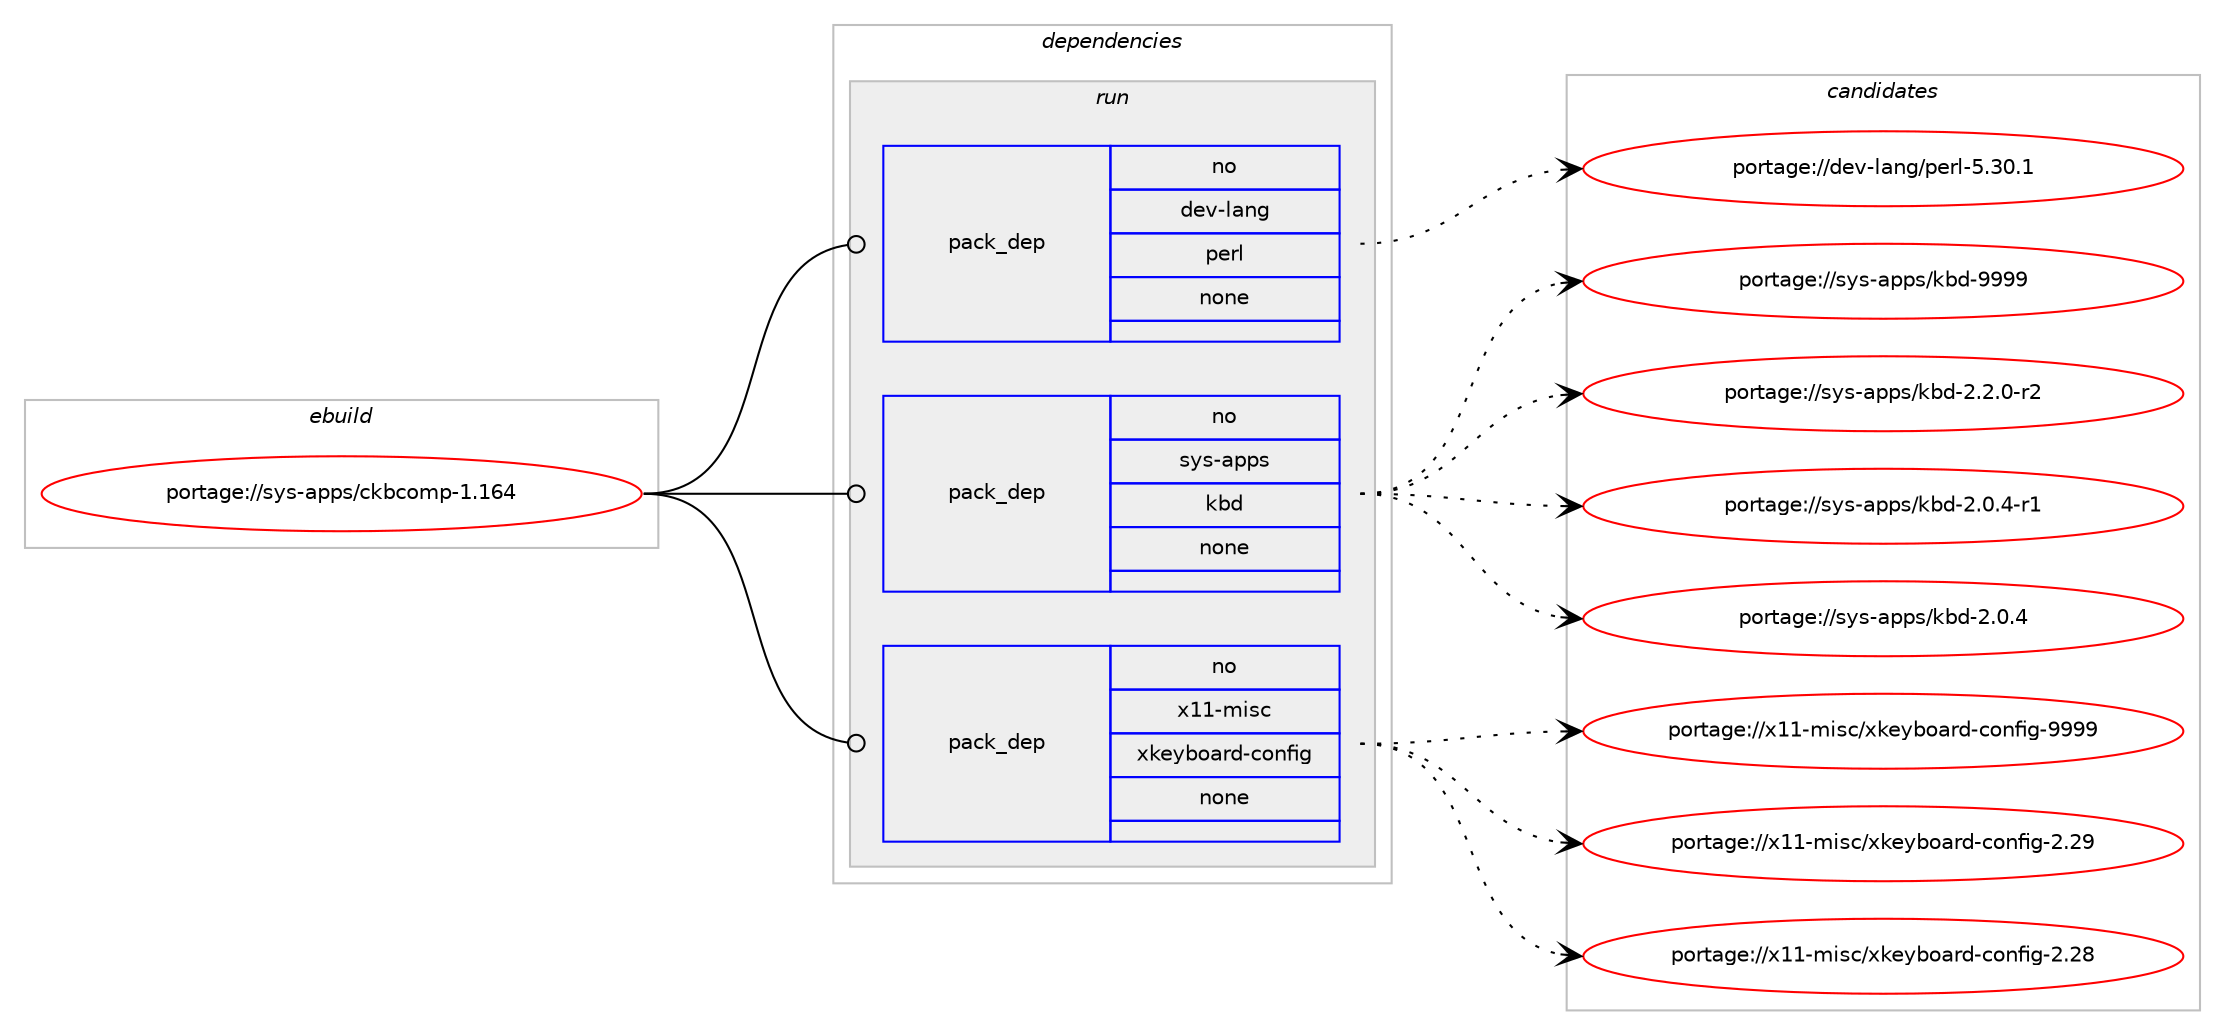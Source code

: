 digraph prolog {

# *************
# Graph options
# *************

newrank=true;
concentrate=true;
compound=true;
graph [rankdir=LR,fontname=Helvetica,fontsize=10,ranksep=1.5];#, ranksep=2.5, nodesep=0.2];
edge  [arrowhead=vee];
node  [fontname=Helvetica,fontsize=10];

# **********
# The ebuild
# **********

subgraph cluster_leftcol {
color=gray;
rank=same;
label=<<i>ebuild</i>>;
id [label="portage://sys-apps/ckbcomp-1.164", color=red, width=4, href="../sys-apps/ckbcomp-1.164.svg"];
}

# ****************
# The dependencies
# ****************

subgraph cluster_midcol {
color=gray;
label=<<i>dependencies</i>>;
subgraph cluster_compile {
fillcolor="#eeeeee";
style=filled;
label=<<i>compile</i>>;
}
subgraph cluster_compileandrun {
fillcolor="#eeeeee";
style=filled;
label=<<i>compile and run</i>>;
}
subgraph cluster_run {
fillcolor="#eeeeee";
style=filled;
label=<<i>run</i>>;
subgraph pack34244 {
dependency44952 [label=<<TABLE BORDER="0" CELLBORDER="1" CELLSPACING="0" CELLPADDING="4" WIDTH="220"><TR><TD ROWSPAN="6" CELLPADDING="30">pack_dep</TD></TR><TR><TD WIDTH="110">no</TD></TR><TR><TD>dev-lang</TD></TR><TR><TD>perl</TD></TR><TR><TD>none</TD></TR><TR><TD></TD></TR></TABLE>>, shape=none, color=blue];
}
id:e -> dependency44952:w [weight=20,style="solid",arrowhead="odot"];
subgraph pack34245 {
dependency44953 [label=<<TABLE BORDER="0" CELLBORDER="1" CELLSPACING="0" CELLPADDING="4" WIDTH="220"><TR><TD ROWSPAN="6" CELLPADDING="30">pack_dep</TD></TR><TR><TD WIDTH="110">no</TD></TR><TR><TD>sys-apps</TD></TR><TR><TD>kbd</TD></TR><TR><TD>none</TD></TR><TR><TD></TD></TR></TABLE>>, shape=none, color=blue];
}
id:e -> dependency44953:w [weight=20,style="solid",arrowhead="odot"];
subgraph pack34246 {
dependency44954 [label=<<TABLE BORDER="0" CELLBORDER="1" CELLSPACING="0" CELLPADDING="4" WIDTH="220"><TR><TD ROWSPAN="6" CELLPADDING="30">pack_dep</TD></TR><TR><TD WIDTH="110">no</TD></TR><TR><TD>x11-misc</TD></TR><TR><TD>xkeyboard-config</TD></TR><TR><TD>none</TD></TR><TR><TD></TD></TR></TABLE>>, shape=none, color=blue];
}
id:e -> dependency44954:w [weight=20,style="solid",arrowhead="odot"];
}
}

# **************
# The candidates
# **************

subgraph cluster_choices {
rank=same;
color=gray;
label=<<i>candidates</i>>;

subgraph choice34244 {
color=black;
nodesep=1;
choice10010111845108971101034711210111410845534651484649 [label="portage://dev-lang/perl-5.30.1", color=red, width=4,href="../dev-lang/perl-5.30.1.svg"];
dependency44952:e -> choice10010111845108971101034711210111410845534651484649:w [style=dotted,weight="100"];
}
subgraph choice34245 {
color=black;
nodesep=1;
choice115121115459711211211547107981004557575757 [label="portage://sys-apps/kbd-9999", color=red, width=4,href="../sys-apps/kbd-9999.svg"];
choice115121115459711211211547107981004550465046484511450 [label="portage://sys-apps/kbd-2.2.0-r2", color=red, width=4,href="../sys-apps/kbd-2.2.0-r2.svg"];
choice115121115459711211211547107981004550464846524511449 [label="portage://sys-apps/kbd-2.0.4-r1", color=red, width=4,href="../sys-apps/kbd-2.0.4-r1.svg"];
choice11512111545971121121154710798100455046484652 [label="portage://sys-apps/kbd-2.0.4", color=red, width=4,href="../sys-apps/kbd-2.0.4.svg"];
dependency44953:e -> choice115121115459711211211547107981004557575757:w [style=dotted,weight="100"];
dependency44953:e -> choice115121115459711211211547107981004550465046484511450:w [style=dotted,weight="100"];
dependency44953:e -> choice115121115459711211211547107981004550464846524511449:w [style=dotted,weight="100"];
dependency44953:e -> choice11512111545971121121154710798100455046484652:w [style=dotted,weight="100"];
}
subgraph choice34246 {
color=black;
nodesep=1;
choice1204949451091051159947120107101121981119711410045991111101021051034557575757 [label="portage://x11-misc/xkeyboard-config-9999", color=red, width=4,href="../x11-misc/xkeyboard-config-9999.svg"];
choice1204949451091051159947120107101121981119711410045991111101021051034550465057 [label="portage://x11-misc/xkeyboard-config-2.29", color=red, width=4,href="../x11-misc/xkeyboard-config-2.29.svg"];
choice1204949451091051159947120107101121981119711410045991111101021051034550465056 [label="portage://x11-misc/xkeyboard-config-2.28", color=red, width=4,href="../x11-misc/xkeyboard-config-2.28.svg"];
dependency44954:e -> choice1204949451091051159947120107101121981119711410045991111101021051034557575757:w [style=dotted,weight="100"];
dependency44954:e -> choice1204949451091051159947120107101121981119711410045991111101021051034550465057:w [style=dotted,weight="100"];
dependency44954:e -> choice1204949451091051159947120107101121981119711410045991111101021051034550465056:w [style=dotted,weight="100"];
}
}

}
